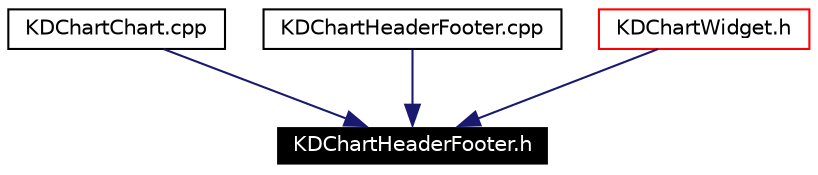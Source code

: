 digraph G
{
  edge [fontname="Helvetica",fontsize=10,labelfontname="Helvetica",labelfontsize=10];
  node [fontname="Helvetica",fontsize=10,shape=record];
  Node1793 [label="KDChartHeaderFooter.h",height=0.2,width=0.4,color="white", fillcolor="black", style="filled" fontcolor="white"];
  Node1794 -> Node1793 [color="midnightblue",fontsize=10,style="solid",fontname="Helvetica"];
  Node1794 [label="KDChartChart.cpp",height=0.2,width=0.4,color="black",URL="$_k_d_chart_chart_8cpp.html"];
  Node1795 -> Node1793 [color="midnightblue",fontsize=10,style="solid",fontname="Helvetica"];
  Node1795 [label="KDChartHeaderFooter.cpp",height=0.2,width=0.4,color="black",URL="$_k_d_chart_header_footer_8cpp.html"];
  Node1796 -> Node1793 [color="midnightblue",fontsize=10,style="solid",fontname="Helvetica"];
  Node1796 [label="KDChartWidget.h",height=0.2,width=0.4,color="red",URL="$_k_d_chart_widget_8h.html"];
}
